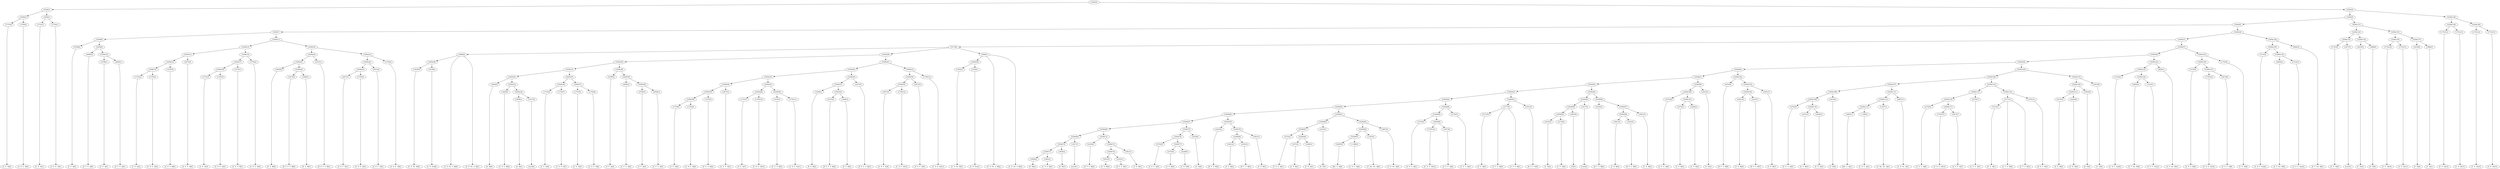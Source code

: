 digraph sample{
"L1753(0)"->"[C  E  G](0)"
"L1705(0)"->"[C  D  E  G](0)"
"L5294(2)"->"L1753(0)"
"L5294(2)"->"L1705(0)"
"L1753(1)"->"[C  E  G](1)"
"L1705(1)"->"[C  D  E  G](1)"
"L5294(3)"->"L1753(1)"
"L5294(3)"->"L1705(1)"
"L5294(1)"->"L5294(2)"
"L5294(1)"->"L5294(3)"
"L4708(0)"->"[C  F  A](0)"
"L4000(0)"->"[C  F  G  A](0)"
"L4708(1)"->"[C  F  A](1)"
"L4000(1)"->"[C  F  G  A](1)"
"L5294(10)"->"L4708(1)"
"L5294(10)"->"L4000(1)"
"L5294(9)"->"L4000(0)"
"L5294(9)"->"L5294(10)"
"L5294(8)"->"L4708(0)"
"L5294(8)"->"L5294(9)"
"L1753(2)"->"[C  E  G](2)"
"L1705(2)"->"[C  D  E  G](2)"
"L5294(15)"->"L1753(2)"
"L5294(15)"->"L1705(2)"
"L3155(0)"->"[C  E  G  B](0)"
"L5294(14)"->"L5294(15)"
"L5294(14)"->"L3155(0)"
"L2673(0)"->"[C  E  F  G](0)"
"L5294(13)"->"L5294(14)"
"L5294(13)"->"L2673(0)"
"L1753(3)"->"[C  E  G](3)"
"L1705(3)"->"[C  D  E  G](3)"
"L5294(18)"->"L1753(3)"
"L5294(18)"->"L1705(3)"
"L3155(1)"->"[C  E  G  B](1)"
"L5294(17)"->"L5294(18)"
"L5294(17)"->"L3155(1)"
"L1705(4)"->"[C  D  E  G](4)"
"L5294(16)"->"L5294(17)"
"L5294(16)"->"L1705(4)"
"L5294(12)"->"L5294(13)"
"L5294(12)"->"L5294(16)"
"L3260(0)"->"[F  G  B](0)"
"L2515(0)"->"[D  E  F  G  B](0)"
"L3260(1)"->"[F  G  B](1)"
"L5294(22)"->"L2515(0)"
"L5294(22)"->"L3260(1)"
"L5294(21)"->"L3260(0)"
"L5294(21)"->"L5294(22)"
"L2515(1)"->"[D  E  F  G  B](1)"
"L5294(20)"->"L5294(21)"
"L5294(20)"->"L2515(1)"
"L2673(1)"->"[C  E  F  G](1)"
"L1705(5)"->"[C  D  E  G](5)"
"L5294(25)"->"L2673(1)"
"L5294(25)"->"L1705(5)"
"L2673(2)"->"[C  E  F  G](2)"
"L5294(24)"->"L5294(25)"
"L5294(24)"->"L2673(2)"
"L1705(6)"->"[C  D  E  G](6)"
"L5294(23)"->"L5294(24)"
"L5294(23)"->"L1705(6)"
"L5294(19)"->"L5294(20)"
"L5294(19)"->"L5294(23)"
"L5294(11)"->"L5294(12)"
"L5294(11)"->"L5294(19)"
"L5294(7)"->"L5294(8)"
"L5294(7)"->"L5294(11)"
"L1852(0)"->"[C  D  Fis  B](0)"
"L4339(0)"->"[C  D  Fis](0)"
"L5294(28)"->"L1852(0)"
"L5294(28)"->"L4339(0)"
"L3968(0)"->"[C  D  Fis  A  B](0)"
"L3968(0)"->"L5294(28)"
"L3968(0)"->"[C  D  Fis  A  B](1)"
"L3838(0)"->"[G  B](0)"
"L3402(0)"->"[C  D  G  B](0)"
"L3838(1)"->"[G  B](1)"
"L1617(0)"->"[rest](0)"
"L5294(34)"->"L3838(1)"
"L5294(34)"->"L1617(0)"
"L5294(33)"->"L3402(0)"
"L5294(33)"->"L5294(34)"
"L5294(32)"->"L3838(0)"
"L5294(32)"->"L5294(33)"
"L1753(4)"->"[C  E  G](4)"
"L1705(7)"->"[C  D  E  G](7)"
"L5294(36)"->"L1753(4)"
"L5294(36)"->"L1705(7)"
"L1753(5)"->"[C  E  G](5)"
"L1705(8)"->"[C  D  E  G](8)"
"L5294(37)"->"L1753(5)"
"L5294(37)"->"L1705(8)"
"L5294(35)"->"L5294(36)"
"L5294(35)"->"L5294(37)"
"L5294(31)"->"L5294(32)"
"L5294(31)"->"L5294(35)"
"L4708(2)"->"[C  F  A](2)"
"L4000(2)"->"[C  F  G  A](2)"
"L4708(3)"->"[C  F  A](3)"
"L4000(3)"->"[C  F  G  A](3)"
"L5294(40)"->"L4708(3)"
"L5294(40)"->"L4000(3)"
"L5294(39)"->"L4000(2)"
"L5294(39)"->"L5294(40)"
"L5294(38)"->"L4708(2)"
"L5294(38)"->"L5294(39)"
"L5294(30)"->"L5294(31)"
"L5294(30)"->"L5294(38)"
"L1753(6)"->"[C  E  G](6)"
"L1705(9)"->"[C  D  E  G](9)"
"L5294(46)"->"L1753(6)"
"L5294(46)"->"L1705(9)"
"L3155(2)"->"[C  E  G  B](2)"
"L5294(45)"->"L5294(46)"
"L5294(45)"->"L3155(2)"
"L2673(3)"->"[C  E  F  G](3)"
"L5294(44)"->"L5294(45)"
"L5294(44)"->"L2673(3)"
"L1753(7)"->"[C  E  G](7)"
"L1705(10)"->"[C  D  E  G](10)"
"L5294(48)"->"L1753(7)"
"L5294(48)"->"L1705(10)"
"L3155(3)"->"[C  E  G  B](3)"
"L1705(11)"->"[C  D  E  G](11)"
"L5294(49)"->"L3155(3)"
"L5294(49)"->"L1705(11)"
"L5294(47)"->"L5294(48)"
"L5294(47)"->"L5294(49)"
"L5294(43)"->"L5294(44)"
"L5294(43)"->"L5294(47)"
"L3260(2)"->"[F  G  B](2)"
"L2515(2)"->"[D  E  F  G  B](2)"
"L3260(3)"->"[F  G  B](3)"
"L5294(52)"->"L2515(2)"
"L5294(52)"->"L3260(3)"
"L5294(51)"->"L3260(2)"
"L5294(51)"->"L5294(52)"
"L2515(3)"->"[D  E  F  G  B](3)"
"L5294(50)"->"L5294(51)"
"L5294(50)"->"L2515(3)"
"L5294(42)"->"L5294(43)"
"L5294(42)"->"L5294(50)"
"L2673(4)"->"[C  E  F  G](4)"
"L1705(12)"->"[C  D  E  G](12)"
"L5294(55)"->"L2673(4)"
"L5294(55)"->"L1705(12)"
"L2673(5)"->"[C  E  F  G](5)"
"L5294(54)"->"L5294(55)"
"L5294(54)"->"L2673(5)"
"L1705(13)"->"[C  D  E  G](13)"
"L5294(53)"->"L5294(54)"
"L5294(53)"->"L1705(13)"
"L5294(41)"->"L5294(42)"
"L5294(41)"->"L5294(53)"
"L5294(29)"->"L5294(30)"
"L5294(29)"->"L5294(41)"
"L1852(1)"->"[C  D  Fis  B](1)"
"L4339(1)"->"[C  D  Fis](1)"
"L5294(56)"->"L1852(1)"
"L5294(56)"->"L4339(1)"
"L3968(1)"->"[C  D  Fis  A  B](2)"
"L3968(1)"->"L5294(56)"
"L3968(1)"->"[C  D  Fis  A  B](3)"
"L5175(0)"->"L3968(0)"
"L5175(0)"->"L5294(29)"
"L5175(0)"->"L3968(1)"
"L3838(2)"->"[G  B](2)"
"L3402(1)"->"[C  D  G  B](1)"
"L5294(71)"->"L3838(2)"
"L5294(71)"->"L3402(1)"
"L3838(3)"->"[G  B](3)"
"L5294(70)"->"L5294(71)"
"L5294(70)"->"L3838(3)"
"L1617(1)"->"[rest](1)"
"L5294(69)"->"L5294(70)"
"L5294(69)"->"L1617(1)"
"L4163(0)"->"[D  F  G  B](0)"
"L3921(0)"->"[C  D  B](0)"
"L4163(1)"->"[D  F  G  B](1)"
"L5294(74)"->"L3921(0)"
"L5294(74)"->"L4163(1)"
"L3921(1)"->"[C  D  B](1)"
"L5294(73)"->"L5294(74)"
"L5294(73)"->"L3921(1)"
"L5294(72)"->"L4163(0)"
"L5294(72)"->"L5294(73)"
"L5294(68)"->"L5294(69)"
"L5294(68)"->"L5294(72)"
"L2752(0)"->"[C  E  G  A](0)"
"L4372(0)"->"[C  E  B](0)"
"L4246(0)"->"[C  D  E](0)"
"L5294(77)"->"L4372(0)"
"L5294(77)"->"L4246(0)"
"L5294(76)"->"L2752(0)"
"L5294(76)"->"L5294(77)"
"L2419(0)"->"[C  E](0)"
"L5294(75)"->"L5294(76)"
"L5294(75)"->"L2419(0)"
"L5294(67)"->"L5294(68)"
"L5294(67)"->"L5294(75)"
"L4163(2)"->"[D  F  G  B](2)"
"L3921(2)"->"[C  D  B](2)"
"L4163(3)"->"[D  F  G  B](3)"
"L5294(80)"->"L3921(2)"
"L5294(80)"->"L4163(3)"
"L3921(3)"->"[C  D  B](3)"
"L5294(79)"->"L5294(80)"
"L5294(79)"->"L3921(3)"
"L5294(78)"->"L4163(2)"
"L5294(78)"->"L5294(79)"
"L5294(66)"->"L5294(67)"
"L5294(66)"->"L5294(78)"
"L2752(1)"->"[C  E  G  A](1)"
"L4372(1)"->"[C  E  B](1)"
"L4246(1)"->"[C  D  E](1)"
"L5294(84)"->"L4372(1)"
"L5294(84)"->"L4246(1)"
"L5294(83)"->"L2752(1)"
"L5294(83)"->"L5294(84)"
"L2419(1)"->"[C  E](1)"
"L5294(82)"->"L5294(83)"
"L5294(82)"->"L2419(1)"
"L4495(0)"->"[Dis  G  A](0)"
"L-1380(0)"->"[C  D  G  A](0)"
"L5294(87)"->"L4495(0)"
"L5294(87)"->"L-1380(0)"
"L1307(0)"->"[C  Dis  Fis  A](0)"
"L5294(86)"->"L5294(87)"
"L5294(86)"->"L1307(0)"
"L2867(0)"->"[C  D  Fis  A](0)"
"L5294(85)"->"L5294(86)"
"L5294(85)"->"L2867(0)"
"L5294(81)"->"L5294(82)"
"L5294(81)"->"L5294(85)"
"L5294(65)"->"L5294(66)"
"L5294(65)"->"L5294(81)"
"L2752(2)"->"[C  E  G  A](2)"
"L1705(14)"->"[C  D  E  G](14)"
"L2673(6)"->"[C  E  F  G](6)"
"L5294(90)"->"L1705(14)"
"L5294(90)"->"L2673(6)"
"L5294(89)"->"L2752(2)"
"L5294(89)"->"L5294(90)"
"L2752(3)"->"[C  E  G  A](3)"
"L5294(88)"->"L5294(89)"
"L5294(88)"->"L2752(3)"
"L5294(64)"->"L5294(65)"
"L5294(64)"->"L5294(88)"
"L3712(0)"->"[F  G  A](0)"
"L3777(0)"->"[C  F  G  B](0)"
"L3777(0)"->"L3712(0)"
"L3777(0)"->"[C  F  G  B](1)"
"L3551(0)"->"[D  E  F  G](0)"
"L5294(91)"->"L3777(0)"
"L5294(91)"->"L3551(0)"
"L5294(63)"->"L5294(64)"
"L5294(63)"->"L5294(91)"
"L2419(2)"->"[C  E](2)"
"L3176(0)"->"[C  F  G](0)"
"L5294(95)"->"L2419(2)"
"L5294(95)"->"L3176(0)"
"L2663(0)"->"[C](0)"
"L5294(94)"->"L5294(95)"
"L5294(94)"->"L2663(0)"
"L1617(2)"->"[rest](2)"
"L5294(93)"->"L5294(94)"
"L5294(93)"->"L1617(2)"
"L4163(4)"->"[D  F  G  B](4)"
"L3921(4)"->"[C  D  B](4)"
"L4163(5)"->"[D  F  G  B](5)"
"L5294(98)"->"L3921(4)"
"L5294(98)"->"L4163(5)"
"L3921(5)"->"[C  D  B](5)"
"L5294(97)"->"L5294(98)"
"L5294(97)"->"L3921(5)"
"L5294(96)"->"L4163(4)"
"L5294(96)"->"L5294(97)"
"L5294(92)"->"L5294(93)"
"L5294(92)"->"L5294(96)"
"L5294(62)"->"L5294(63)"
"L5294(62)"->"L5294(92)"
"L2752(4)"->"[C  E  G  A](4)"
"L4372(2)"->"[C  E  B](2)"
"L4246(2)"->"[C  D  E](2)"
"L5294(101)"->"L4372(2)"
"L5294(101)"->"L4246(2)"
"L5294(100)"->"L2752(4)"
"L5294(100)"->"L5294(101)"
"L2419(3)"->"[C  E](3)"
"L5294(99)"->"L5294(100)"
"L5294(99)"->"L2419(3)"
"L5294(61)"->"L5294(62)"
"L5294(61)"->"L5294(99)"
"L4163(6)"->"[D  F  G  B](6)"
"L3921(6)"->"[C  D  B](6)"
"L4163(7)"->"[D  F  G  B](7)"
"L5294(104)"->"L3921(6)"
"L5294(104)"->"L4163(7)"
"L3921(7)"->"[C  D  B](7)"
"L5294(103)"->"L5294(104)"
"L5294(103)"->"L3921(7)"
"L5294(102)"->"L4163(6)"
"L5294(102)"->"L5294(103)"
"L5294(60)"->"L5294(61)"
"L5294(60)"->"L5294(102)"
"L2752(5)"->"[C  E  G  A](5)"
"L4372(3)"->"[C  E  B](3)"
"L4246(3)"->"[C  D  E](3)"
"L5294(110)"->"L4372(3)"
"L5294(110)"->"L4246(3)"
"L5294(109)"->"L2752(5)"
"L5294(109)"->"L5294(110)"
"L2419(4)"->"[C  E](4)"
"L5294(108)"->"L5294(109)"
"L5294(108)"->"L2419(4)"
"L4495(1)"->"[Dis  G  A](1)"
"L-1380(1)"->"[C  D  G  A](1)"
"L5294(113)"->"L4495(1)"
"L5294(113)"->"L-1380(1)"
"L1307(1)"->"[C  Dis  Fis  A](1)"
"L5294(112)"->"L5294(113)"
"L5294(112)"->"L1307(1)"
"L2867(1)"->"[C  D  Fis  A](1)"
"L5294(111)"->"L5294(112)"
"L5294(111)"->"L2867(1)"
"L5294(107)"->"L5294(108)"
"L5294(107)"->"L5294(111)"
"L2752(6)"->"[C  E  G  A](6)"
"L1705(15)"->"[C  D  E  G](15)"
"L2673(7)"->"[C  E  F  G](7)"
"L5294(117)"->"L1705(15)"
"L5294(117)"->"L2673(7)"
"L5294(116)"->"L2752(6)"
"L5294(116)"->"L5294(117)"
"L2752(7)"->"[C  E  G  A](7)"
"L5294(115)"->"L5294(116)"
"L5294(115)"->"L2752(7)"
"L3712(1)"->"[F  G  A](1)"
"L3777(1)"->"[C  F  G  B](2)"
"L3777(1)"->"L3712(1)"
"L3777(1)"->"[C  F  G  B](3)"
"L3551(1)"->"[D  E  F  G](1)"
"L5294(118)"->"L3777(1)"
"L5294(118)"->"L3551(1)"
"L5294(114)"->"L5294(115)"
"L5294(114)"->"L5294(118)"
"L5294(106)"->"L5294(107)"
"L5294(106)"->"L5294(114)"
"L4372(4)"->"[C  E  B](4)"
"L4246(4)"->"[C  D  E](4)"
"L5294(121)"->"L4372(4)"
"L5294(121)"->"L4246(4)"
"L2593(0)"->"[E  F](0)"
"L5294(120)"->"L5294(121)"
"L5294(120)"->"L2593(0)"
"L2610(0)"->"[C  G](0)"
"L5294(119)"->"L5294(120)"
"L5294(119)"->"L2610(0)"
"L5294(105)"->"L5294(106)"
"L5294(105)"->"L5294(119)"
"L5294(59)"->"L5294(60)"
"L5294(59)"->"L5294(105)"
"L1514(0)"->"[C  D  F  Gis](0)"
"L4820(0)"->"[C  F  Gis  B](0)"
"L1514(1)"->"[C  D  F  Gis](1)"
"L5294(124)"->"L4820(0)"
"L5294(124)"->"L1514(1)"
"L5294(123)"->"L1514(0)"
"L5294(123)"->"L5294(124)"
"L4820(1)"->"[C  F  Gis  B](1)"
"L5294(122)"->"L5294(123)"
"L5294(122)"->"L4820(1)"
"L5294(58)"->"L5294(59)"
"L5294(58)"->"L5294(122)"
"L3155(4)"->"[C  E  G  B](4)"
"L1705(16)"->"[C  D  E  G](16)"
"L2673(8)"->"[C  E  F  G](8)"
"L5294(127)"->"L1705(16)"
"L5294(127)"->"L2673(8)"
"L5294(126)"->"L3155(4)"
"L5294(126)"->"L5294(127)"
"L1753(8)"->"[C  E  G](8)"
"L5294(125)"->"L5294(126)"
"L5294(125)"->"L1753(8)"
"L5294(57)"->"L5294(58)"
"L5294(57)"->"L5294(125)"
"L5294(27)"->"L5175(0)"
"L5294(27)"->"L5294(57)"
"L1514(2)"->"[C  D  F  Gis](2)"
"L4820(2)"->"[C  F  Gis  B](2)"
"L1514(3)"->"[C  D  F  Gis](3)"
"L5294(130)"->"L4820(2)"
"L5294(130)"->"L1514(3)"
"L5294(129)"->"L1514(2)"
"L5294(129)"->"L5294(130)"
"L4820(3)"->"[C  F  Gis  B](3)"
"L5294(128)"->"L5294(129)"
"L5294(128)"->"L4820(3)"
"L5294(26)"->"L5294(27)"
"L5294(26)"->"L5294(128)"
"L5294(6)"->"L5294(7)"
"L5294(6)"->"L5294(26)"
"L1753(9)"->"[C  E  G](9)"
"L1617(3)"->"[rest](3)"
"L5294(133)"->"L1753(9)"
"L5294(133)"->"L1617(3)"
"L2419(5)"->"[C  E](5)"
"L3888(0)"->"[F  G](0)"
"L5294(134)"->"L2419(5)"
"L5294(134)"->"L3888(0)"
"L5294(132)"->"L5294(133)"
"L5294(132)"->"L5294(134)"
"L1753(10)"->"[C  E  G](10)"
"L1753(11)"->"[C  E  G](11)"
"L5294(136)"->"L1753(10)"
"L5294(136)"->"L1753(11)"
"L2419(6)"->"[C  E](6)"
"L3888(1)"->"[F  G](1)"
"L5294(137)"->"L2419(6)"
"L5294(137)"->"L3888(1)"
"L5294(135)"->"L5294(136)"
"L5294(135)"->"L5294(137)"
"L5294(131)"->"L5294(132)"
"L5294(131)"->"L5294(135)"
"L5294(5)"->"L5294(6)"
"L5294(5)"->"L5294(131)"
"L1753(12)"->"[C  E  G](12)"
"L1753(13)"->"[C  E  G](13)"
"L5294(139)"->"L1753(12)"
"L5294(139)"->"L1753(13)"
"L1753(14)"->"[C  E  G](14)"
"L1753(15)"->"[C  E  G](15)"
"L5294(140)"->"L1753(14)"
"L5294(140)"->"L1753(15)"
"L5294(138)"->"L5294(139)"
"L5294(138)"->"L5294(140)"
"L5294(4)"->"L5294(5)"
"L5294(4)"->"L5294(138)"
"L5294(0)"->"L5294(1)"
"L5294(0)"->"L5294(4)"
{rank = min; "L5294(0)"}
{rank = same; "L5294(1)"; "L5294(4)";}
{rank = same; "L5294(2)"; "L5294(3)"; "L5294(5)"; "L5294(138)";}
{rank = same; "L1753(0)"; "L1705(0)"; "L1753(1)"; "L1705(1)"; "L5294(6)"; "L5294(131)"; "L5294(139)"; "L5294(140)";}
{rank = same; "L5294(7)"; "L5294(26)"; "L5294(132)"; "L5294(135)"; "L1753(12)"; "L1753(13)"; "L1753(14)"; "L1753(15)";}
{rank = same; "L5294(8)"; "L5294(11)"; "L5294(27)"; "L5294(128)"; "L5294(133)"; "L5294(134)"; "L5294(136)"; "L5294(137)";}
{rank = same; "L4708(0)"; "L5294(9)"; "L5294(12)"; "L5294(19)"; "L5175(0)"; "L5294(57)"; "L5294(129)"; "L4820(3)"; "L1753(9)"; "L1617(3)"; "L2419(5)"; "L3888(0)"; "L1753(10)"; "L1753(11)"; "L2419(6)"; "L3888(1)";}
{rank = same; "L4000(0)"; "L5294(10)"; "L5294(13)"; "L5294(16)"; "L5294(20)"; "L5294(23)"; "L3968(0)"; "L5294(29)"; "L3968(1)"; "L5294(58)"; "L5294(125)"; "L1514(2)"; "L5294(130)";}
{rank = same; "L4708(1)"; "L4000(1)"; "L5294(14)"; "L2673(0)"; "L5294(17)"; "L1705(4)"; "L5294(21)"; "L2515(1)"; "L5294(24)"; "L1705(6)"; "L5294(28)"; "L5294(30)"; "L5294(41)"; "L5294(56)"; "L5294(59)"; "L5294(122)"; "L5294(126)"; "L1753(8)"; "L4820(2)"; "L1514(3)";}
{rank = same; "L5294(15)"; "L3155(0)"; "L5294(18)"; "L3155(1)"; "L3260(0)"; "L5294(22)"; "L5294(25)"; "L2673(2)"; "L1852(0)"; "L4339(0)"; "L5294(31)"; "L5294(38)"; "L5294(42)"; "L5294(53)"; "L1852(1)"; "L4339(1)"; "L5294(60)"; "L5294(105)"; "L5294(123)"; "L4820(1)"; "L3155(4)"; "L5294(127)";}
{rank = same; "L1753(2)"; "L1705(2)"; "L1753(3)"; "L1705(3)"; "L2515(0)"; "L3260(1)"; "L2673(1)"; "L1705(5)"; "L5294(32)"; "L5294(35)"; "L4708(2)"; "L5294(39)"; "L5294(43)"; "L5294(50)"; "L5294(54)"; "L1705(13)"; "L5294(61)"; "L5294(102)"; "L5294(106)"; "L5294(119)"; "L1514(0)"; "L5294(124)"; "L1705(16)"; "L2673(8)";}
{rank = same; "L3838(0)"; "L5294(33)"; "L5294(36)"; "L5294(37)"; "L4000(2)"; "L5294(40)"; "L5294(44)"; "L5294(47)"; "L5294(51)"; "L2515(3)"; "L5294(55)"; "L2673(5)"; "L5294(62)"; "L5294(99)"; "L4163(6)"; "L5294(103)"; "L5294(107)"; "L5294(114)"; "L5294(120)"; "L2610(0)"; "L4820(0)"; "L1514(1)";}
{rank = same; "L3402(0)"; "L5294(34)"; "L1753(4)"; "L1705(7)"; "L1753(5)"; "L1705(8)"; "L4708(3)"; "L4000(3)"; "L5294(45)"; "L2673(3)"; "L5294(48)"; "L5294(49)"; "L3260(2)"; "L5294(52)"; "L2673(4)"; "L1705(12)"; "L5294(63)"; "L5294(92)"; "L5294(100)"; "L2419(3)"; "L5294(104)"; "L3921(7)"; "L5294(108)"; "L5294(111)"; "L5294(115)"; "L5294(118)"; "L5294(121)"; "L2593(0)";}
{rank = same; "L3838(1)"; "L1617(0)"; "L5294(46)"; "L3155(2)"; "L1753(7)"; "L1705(10)"; "L3155(3)"; "L1705(11)"; "L2515(2)"; "L3260(3)"; "L5294(64)"; "L5294(91)"; "L5294(93)"; "L5294(96)"; "L2752(4)"; "L5294(101)"; "L3921(6)"; "L4163(7)"; "L5294(109)"; "L2419(4)"; "L5294(112)"; "L2867(1)"; "L5294(116)"; "L2752(7)"; "L3777(1)"; "L3551(1)"; "L4372(4)"; "L4246(4)";}
{rank = same; "L1753(6)"; "L1705(9)"; "L5294(65)"; "L5294(88)"; "L3777(0)"; "L3551(0)"; "L5294(94)"; "L1617(2)"; "L4163(4)"; "L5294(97)"; "L4372(2)"; "L4246(2)"; "L2752(5)"; "L5294(110)"; "L5294(113)"; "L1307(1)"; "L2752(6)"; "L5294(117)"; "L3712(1)";}
{rank = same; "L5294(66)"; "L5294(81)"; "L5294(89)"; "L2752(3)"; "L3712(0)"; "L5294(95)"; "L2663(0)"; "L5294(98)"; "L3921(5)"; "L4372(3)"; "L4246(3)"; "L4495(1)"; "L-1380(1)"; "L1705(15)"; "L2673(7)";}
{rank = same; "L5294(67)"; "L5294(78)"; "L5294(82)"; "L5294(85)"; "L2752(2)"; "L5294(90)"; "L2419(2)"; "L3176(0)"; "L3921(4)"; "L4163(5)";}
{rank = same; "L5294(68)"; "L5294(75)"; "L4163(2)"; "L5294(79)"; "L5294(83)"; "L2419(1)"; "L5294(86)"; "L2867(0)"; "L1705(14)"; "L2673(6)";}
{rank = same; "L5294(69)"; "L5294(72)"; "L5294(76)"; "L2419(0)"; "L5294(80)"; "L3921(3)"; "L2752(1)"; "L5294(84)"; "L5294(87)"; "L1307(0)";}
{rank = same; "L5294(70)"; "L1617(1)"; "L4163(0)"; "L5294(73)"; "L2752(0)"; "L5294(77)"; "L3921(2)"; "L4163(3)"; "L4372(1)"; "L4246(1)"; "L4495(0)"; "L-1380(0)";}
{rank = same; "L5294(71)"; "L3838(3)"; "L5294(74)"; "L3921(1)"; "L4372(0)"; "L4246(0)";}
{rank = same; "L3838(2)"; "L3402(1)"; "L3921(0)"; "L4163(1)";}
{rank = max; "[C  D  B](0)"; "[C  D  B](1)"; "[C  D  B](2)"; "[C  D  B](3)"; "[C  D  B](4)"; "[C  D  B](5)"; "[C  D  B](6)"; "[C  D  B](7)"; "[C  D  E  G](0)"; "[C  D  E  G](1)"; "[C  D  E  G](10)"; "[C  D  E  G](11)"; "[C  D  E  G](12)"; "[C  D  E  G](13)"; "[C  D  E  G](14)"; "[C  D  E  G](15)"; "[C  D  E  G](16)"; "[C  D  E  G](2)"; "[C  D  E  G](3)"; "[C  D  E  G](4)"; "[C  D  E  G](5)"; "[C  D  E  G](6)"; "[C  D  E  G](7)"; "[C  D  E  G](8)"; "[C  D  E  G](9)"; "[C  D  E](0)"; "[C  D  E](1)"; "[C  D  E](2)"; "[C  D  E](3)"; "[C  D  E](4)"; "[C  D  F  Gis](0)"; "[C  D  F  Gis](1)"; "[C  D  F  Gis](2)"; "[C  D  F  Gis](3)"; "[C  D  Fis  A  B](0)"; "[C  D  Fis  A  B](1)"; "[C  D  Fis  A  B](2)"; "[C  D  Fis  A  B](3)"; "[C  D  Fis  A](0)"; "[C  D  Fis  A](1)"; "[C  D  Fis  B](0)"; "[C  D  Fis  B](1)"; "[C  D  Fis](0)"; "[C  D  Fis](1)"; "[C  D  G  A](0)"; "[C  D  G  A](1)"; "[C  D  G  B](0)"; "[C  D  G  B](1)"; "[C  Dis  Fis  A](0)"; "[C  Dis  Fis  A](1)"; "[C  E  B](0)"; "[C  E  B](1)"; "[C  E  B](2)"; "[C  E  B](3)"; "[C  E  B](4)"; "[C  E  F  G](0)"; "[C  E  F  G](1)"; "[C  E  F  G](2)"; "[C  E  F  G](3)"; "[C  E  F  G](4)"; "[C  E  F  G](5)"; "[C  E  F  G](6)"; "[C  E  F  G](7)"; "[C  E  F  G](8)"; "[C  E  G  A](0)"; "[C  E  G  A](1)"; "[C  E  G  A](2)"; "[C  E  G  A](3)"; "[C  E  G  A](4)"; "[C  E  G  A](5)"; "[C  E  G  A](6)"; "[C  E  G  A](7)"; "[C  E  G  B](0)"; "[C  E  G  B](1)"; "[C  E  G  B](2)"; "[C  E  G  B](3)"; "[C  E  G  B](4)"; "[C  E  G](0)"; "[C  E  G](1)"; "[C  E  G](10)"; "[C  E  G](11)"; "[C  E  G](12)"; "[C  E  G](13)"; "[C  E  G](14)"; "[C  E  G](15)"; "[C  E  G](2)"; "[C  E  G](3)"; "[C  E  G](4)"; "[C  E  G](5)"; "[C  E  G](6)"; "[C  E  G](7)"; "[C  E  G](8)"; "[C  E  G](9)"; "[C  E](0)"; "[C  E](1)"; "[C  E](2)"; "[C  E](3)"; "[C  E](4)"; "[C  E](5)"; "[C  E](6)"; "[C  F  A](0)"; "[C  F  A](1)"; "[C  F  A](2)"; "[C  F  A](3)"; "[C  F  G  A](0)"; "[C  F  G  A](1)"; "[C  F  G  A](2)"; "[C  F  G  A](3)"; "[C  F  G  B](0)"; "[C  F  G  B](1)"; "[C  F  G  B](2)"; "[C  F  G  B](3)"; "[C  F  G](0)"; "[C  F  Gis  B](0)"; "[C  F  Gis  B](1)"; "[C  F  Gis  B](2)"; "[C  F  Gis  B](3)"; "[C  G](0)"; "[C](0)"; "[D  E  F  G  B](0)"; "[D  E  F  G  B](1)"; "[D  E  F  G  B](2)"; "[D  E  F  G  B](3)"; "[D  E  F  G](0)"; "[D  E  F  G](1)"; "[D  F  G  B](0)"; "[D  F  G  B](1)"; "[D  F  G  B](2)"; "[D  F  G  B](3)"; "[D  F  G  B](4)"; "[D  F  G  B](5)"; "[D  F  G  B](6)"; "[D  F  G  B](7)"; "[Dis  G  A](0)"; "[Dis  G  A](1)"; "[E  F](0)"; "[F  G  A](0)"; "[F  G  A](1)"; "[F  G  B](0)"; "[F  G  B](1)"; "[F  G  B](2)"; "[F  G  B](3)"; "[F  G](0)"; "[F  G](1)"; "[G  B](0)"; "[G  B](1)"; "[G  B](2)"; "[G  B](3)"; "[rest](0)"; "[rest](1)"; "[rest](2)"; "[rest](3)";}
}